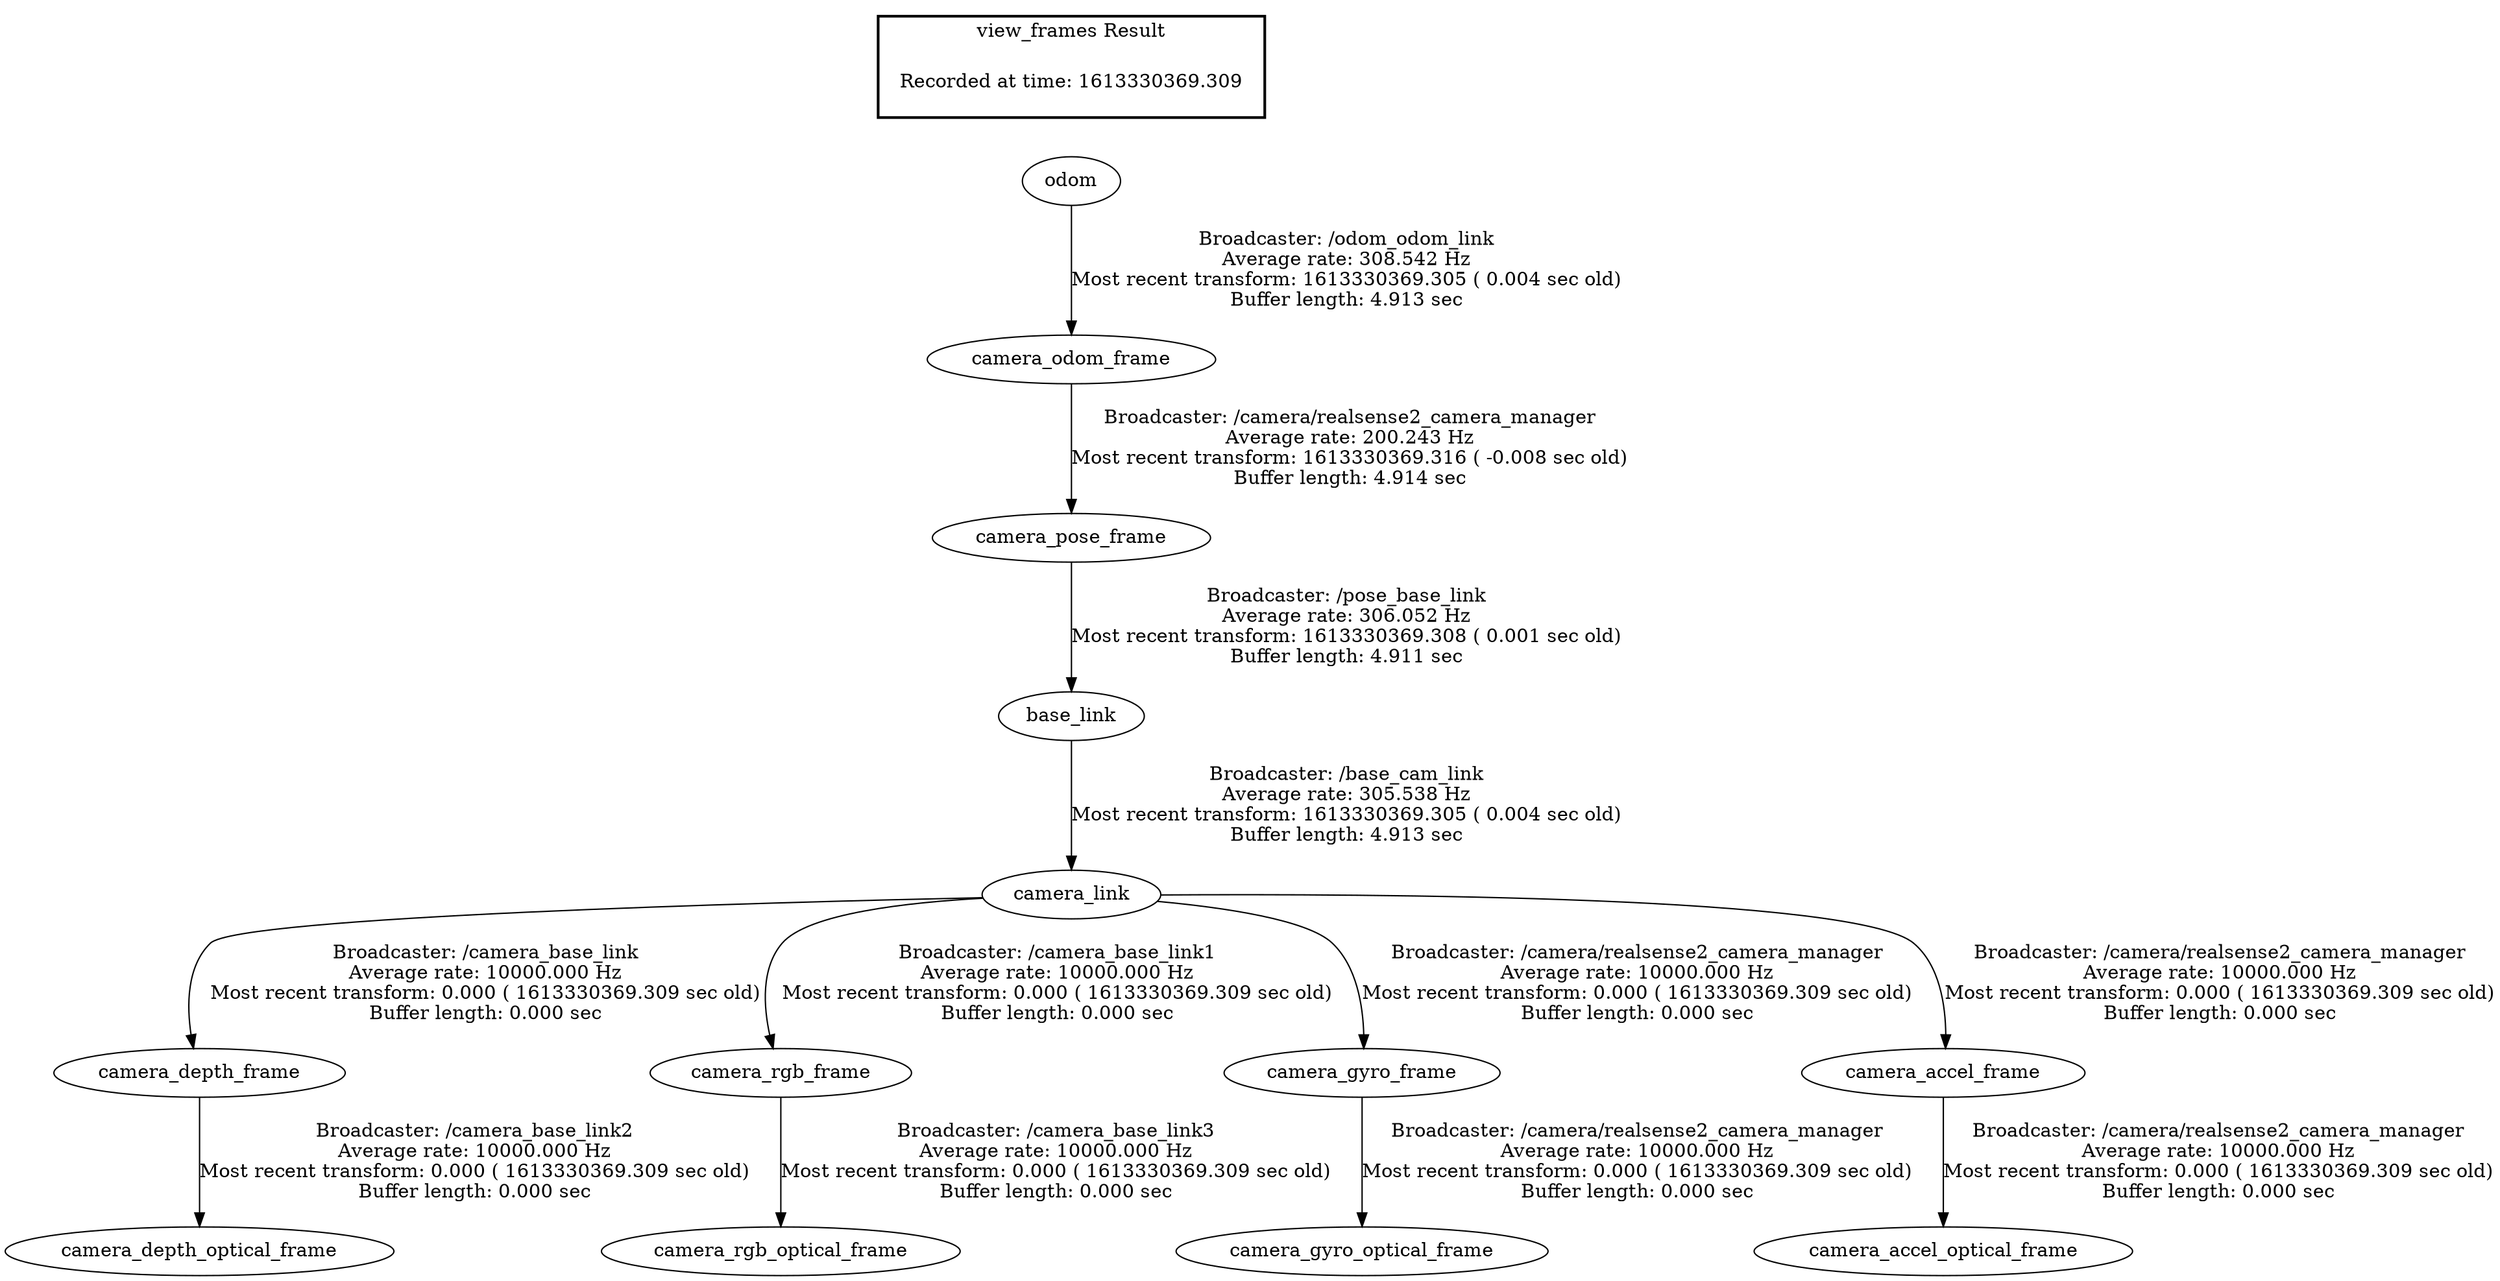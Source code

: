 digraph G {
"camera_link" -> "camera_depth_frame"[label="Broadcaster: /camera_base_link\nAverage rate: 10000.000 Hz\nMost recent transform: 0.000 ( 1613330369.309 sec old)\nBuffer length: 0.000 sec\n"];
"base_link" -> "camera_link"[label="Broadcaster: /base_cam_link\nAverage rate: 305.538 Hz\nMost recent transform: 1613330369.305 ( 0.004 sec old)\nBuffer length: 4.913 sec\n"];
"camera_pose_frame" -> "base_link"[label="Broadcaster: /pose_base_link\nAverage rate: 306.052 Hz\nMost recent transform: 1613330369.308 ( 0.001 sec old)\nBuffer length: 4.911 sec\n"];
"odom" -> "camera_odom_frame"[label="Broadcaster: /odom_odom_link\nAverage rate: 308.542 Hz\nMost recent transform: 1613330369.305 ( 0.004 sec old)\nBuffer length: 4.913 sec\n"];
"camera_depth_frame" -> "camera_depth_optical_frame"[label="Broadcaster: /camera_base_link2\nAverage rate: 10000.000 Hz\nMost recent transform: 0.000 ( 1613330369.309 sec old)\nBuffer length: 0.000 sec\n"];
"camera_odom_frame" -> "camera_pose_frame"[label="Broadcaster: /camera/realsense2_camera_manager\nAverage rate: 200.243 Hz\nMost recent transform: 1613330369.316 ( -0.008 sec old)\nBuffer length: 4.914 sec\n"];
"camera_rgb_frame" -> "camera_rgb_optical_frame"[label="Broadcaster: /camera_base_link3\nAverage rate: 10000.000 Hz\nMost recent transform: 0.000 ( 1613330369.309 sec old)\nBuffer length: 0.000 sec\n"];
"camera_link" -> "camera_rgb_frame"[label="Broadcaster: /camera_base_link1\nAverage rate: 10000.000 Hz\nMost recent transform: 0.000 ( 1613330369.309 sec old)\nBuffer length: 0.000 sec\n"];
"camera_link" -> "camera_gyro_frame"[label="Broadcaster: /camera/realsense2_camera_manager\nAverage rate: 10000.000 Hz\nMost recent transform: 0.000 ( 1613330369.309 sec old)\nBuffer length: 0.000 sec\n"];
"camera_gyro_frame" -> "camera_gyro_optical_frame"[label="Broadcaster: /camera/realsense2_camera_manager\nAverage rate: 10000.000 Hz\nMost recent transform: 0.000 ( 1613330369.309 sec old)\nBuffer length: 0.000 sec\n"];
"camera_link" -> "camera_accel_frame"[label="Broadcaster: /camera/realsense2_camera_manager\nAverage rate: 10000.000 Hz\nMost recent transform: 0.000 ( 1613330369.309 sec old)\nBuffer length: 0.000 sec\n"];
"camera_accel_frame" -> "camera_accel_optical_frame"[label="Broadcaster: /camera/realsense2_camera_manager\nAverage rate: 10000.000 Hz\nMost recent transform: 0.000 ( 1613330369.309 sec old)\nBuffer length: 0.000 sec\n"];
edge [style=invis];
 subgraph cluster_legend { style=bold; color=black; label ="view_frames Result";
"Recorded at time: 1613330369.309"[ shape=plaintext ] ;
 }->"odom";
}